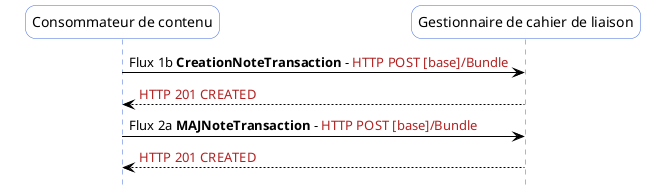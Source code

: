 @startuml
hide footbox

skinparam sequence {
 arrowColor black
 ParticipantBorderColor RoyalBlue
 ParticipantBackgroundColor white
 LifeLineBorderColor RoyalBlue
 LifeLineBackgroundColor RoyalBlue
 ParticipantFontSize 14
 ParticipantFontName arial
 ParticipantPadding 20
}
skinparam  roundcorner 20


participant "Consommateur de contenu" as CONT
participant "Gestionnaire de cahier de liaison" as INFRA


CONT-[#black]> INFRA : Flux 1b **CreationNoteTransaction** - <color #FireBrick>HTTP POST [base]/Bundle</color>
INFRA-[#black]-> CONT : <color #FireBrick>HTTP 201 CREATED</color>

CONT-[#black]> INFRA : Flux 2a **MAJNoteTransaction** - <color #FireBrick>HTTP POST [base]/Bundle</color>
INFRA-[#black]-> CONT : <color #FireBrick>HTTP 201 CREATED</color>

@enduml